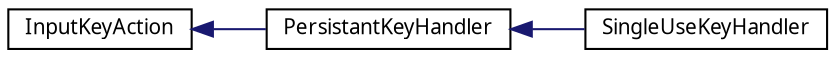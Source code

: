 digraph "Graphical Class Hierarchy"
{
 // LATEX_PDF_SIZE
  edge [fontname="Calibrii",fontsize="10",labelfontname="Calibrii",labelfontsize="10"];
  node [fontname="Calibrii",fontsize="10",shape=record];
  rankdir="LR";
  Node0 [label="InputKeyAction",height=0.2,width=0.4,color="black", fillcolor="white", style="filled",URL="$db/d63/classInputKeyAction.html",tooltip=" "];
  Node0 -> Node1 [dir="back",color="midnightblue",fontsize="10",style="solid",fontname="Calibrii"];
  Node1 [label="PersistantKeyHandler",height=0.2,width=0.4,color="black", fillcolor="white", style="filled",URL="$d1/d12/classPersistantKeyHandler.html",tooltip=" "];
  Node1 -> Node2 [dir="back",color="midnightblue",fontsize="10",style="solid",fontname="Calibrii"];
  Node2 [label="SingleUseKeyHandler",height=0.2,width=0.4,color="black", fillcolor="white", style="filled",URL="$d6/dd5/classSingleUseKeyHandler.html",tooltip=" "];
}
